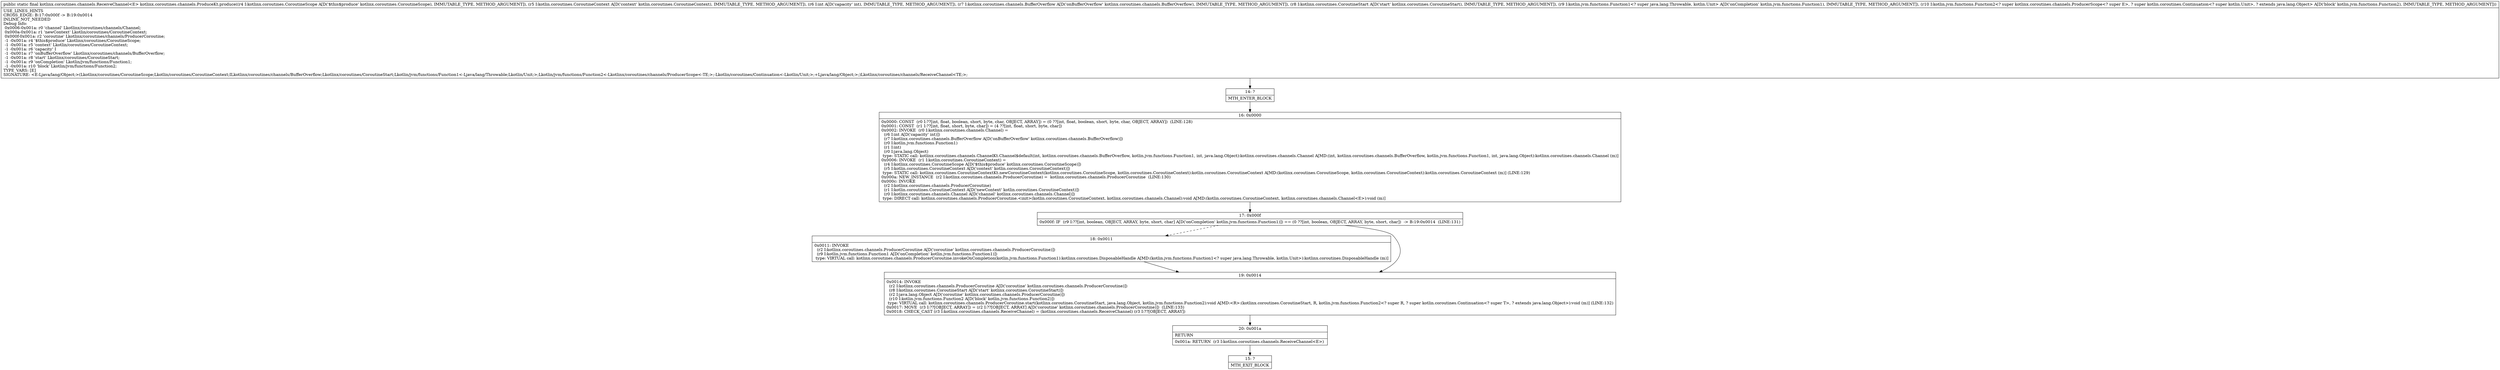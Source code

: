 digraph "CFG forkotlinx.coroutines.channels.ProduceKt.produce(Lkotlinx\/coroutines\/CoroutineScope;Lkotlin\/coroutines\/CoroutineContext;ILkotlinx\/coroutines\/channels\/BufferOverflow;Lkotlinx\/coroutines\/CoroutineStart;Lkotlin\/jvm\/functions\/Function1;Lkotlin\/jvm\/functions\/Function2;)Lkotlinx\/coroutines\/channels\/ReceiveChannel;" {
Node_14 [shape=record,label="{14\:\ ?|MTH_ENTER_BLOCK\l}"];
Node_16 [shape=record,label="{16\:\ 0x0000|0x0000: CONST  (r0 I:??[int, float, boolean, short, byte, char, OBJECT, ARRAY]) = (0 ??[int, float, boolean, short, byte, char, OBJECT, ARRAY])  (LINE:128)\l0x0001: CONST  (r1 I:??[int, float, short, byte, char]) = (4 ??[int, float, short, byte, char]) \l0x0002: INVOKE  (r0 I:kotlinx.coroutines.channels.Channel) = \l  (r6 I:int A[D('capacity' int)])\l  (r7 I:kotlinx.coroutines.channels.BufferOverflow A[D('onBufferOverflow' kotlinx.coroutines.channels.BufferOverflow)])\l  (r0 I:kotlin.jvm.functions.Function1)\l  (r1 I:int)\l  (r0 I:java.lang.Object)\l type: STATIC call: kotlinx.coroutines.channels.ChannelKt.Channel$default(int, kotlinx.coroutines.channels.BufferOverflow, kotlin.jvm.functions.Function1, int, java.lang.Object):kotlinx.coroutines.channels.Channel A[MD:(int, kotlinx.coroutines.channels.BufferOverflow, kotlin.jvm.functions.Function1, int, java.lang.Object):kotlinx.coroutines.channels.Channel (m)]\l0x0006: INVOKE  (r1 I:kotlin.coroutines.CoroutineContext) = \l  (r4 I:kotlinx.coroutines.CoroutineScope A[D('$this$produce' kotlinx.coroutines.CoroutineScope)])\l  (r5 I:kotlin.coroutines.CoroutineContext A[D('context' kotlin.coroutines.CoroutineContext)])\l type: STATIC call: kotlinx.coroutines.CoroutineContextKt.newCoroutineContext(kotlinx.coroutines.CoroutineScope, kotlin.coroutines.CoroutineContext):kotlin.coroutines.CoroutineContext A[MD:(kotlinx.coroutines.CoroutineScope, kotlin.coroutines.CoroutineContext):kotlin.coroutines.CoroutineContext (m)] (LINE:129)\l0x000a: NEW_INSTANCE  (r2 I:kotlinx.coroutines.channels.ProducerCoroutine) =  kotlinx.coroutines.channels.ProducerCoroutine  (LINE:130)\l0x000c: INVOKE  \l  (r2 I:kotlinx.coroutines.channels.ProducerCoroutine)\l  (r1 I:kotlin.coroutines.CoroutineContext A[D('newContext' kotlin.coroutines.CoroutineContext)])\l  (r0 I:kotlinx.coroutines.channels.Channel A[D('channel' kotlinx.coroutines.channels.Channel)])\l type: DIRECT call: kotlinx.coroutines.channels.ProducerCoroutine.\<init\>(kotlin.coroutines.CoroutineContext, kotlinx.coroutines.channels.Channel):void A[MD:(kotlin.coroutines.CoroutineContext, kotlinx.coroutines.channels.Channel\<E\>):void (m)]\l}"];
Node_17 [shape=record,label="{17\:\ 0x000f|0x000f: IF  (r9 I:??[int, boolean, OBJECT, ARRAY, byte, short, char] A[D('onCompletion' kotlin.jvm.functions.Function1)]) == (0 ??[int, boolean, OBJECT, ARRAY, byte, short, char])  \-\> B:19:0x0014  (LINE:131)\l}"];
Node_18 [shape=record,label="{18\:\ 0x0011|0x0011: INVOKE  \l  (r2 I:kotlinx.coroutines.channels.ProducerCoroutine A[D('coroutine' kotlinx.coroutines.channels.ProducerCoroutine)])\l  (r9 I:kotlin.jvm.functions.Function1 A[D('onCompletion' kotlin.jvm.functions.Function1)])\l type: VIRTUAL call: kotlinx.coroutines.channels.ProducerCoroutine.invokeOnCompletion(kotlin.jvm.functions.Function1):kotlinx.coroutines.DisposableHandle A[MD:(kotlin.jvm.functions.Function1\<? super java.lang.Throwable, kotlin.Unit\>):kotlinx.coroutines.DisposableHandle (m)]\l}"];
Node_19 [shape=record,label="{19\:\ 0x0014|0x0014: INVOKE  \l  (r2 I:kotlinx.coroutines.channels.ProducerCoroutine A[D('coroutine' kotlinx.coroutines.channels.ProducerCoroutine)])\l  (r8 I:kotlinx.coroutines.CoroutineStart A[D('start' kotlinx.coroutines.CoroutineStart)])\l  (r2 I:java.lang.Object A[D('coroutine' kotlinx.coroutines.channels.ProducerCoroutine)])\l  (r10 I:kotlin.jvm.functions.Function2 A[D('block' kotlin.jvm.functions.Function2)])\l type: VIRTUAL call: kotlinx.coroutines.channels.ProducerCoroutine.start(kotlinx.coroutines.CoroutineStart, java.lang.Object, kotlin.jvm.functions.Function2):void A[MD:\<R\>:(kotlinx.coroutines.CoroutineStart, R, kotlin.jvm.functions.Function2\<? super R, ? super kotlin.coroutines.Continuation\<? super T\>, ? extends java.lang.Object\>):void (m)] (LINE:132)\l0x0017: MOVE  (r3 I:??[OBJECT, ARRAY]) = (r2 I:??[OBJECT, ARRAY] A[D('coroutine' kotlinx.coroutines.channels.ProducerCoroutine)])  (LINE:133)\l0x0018: CHECK_CAST (r3 I:kotlinx.coroutines.channels.ReceiveChannel) = (kotlinx.coroutines.channels.ReceiveChannel) (r3 I:??[OBJECT, ARRAY]) \l}"];
Node_20 [shape=record,label="{20\:\ 0x001a|RETURN\l|0x001a: RETURN  (r3 I:kotlinx.coroutines.channels.ReceiveChannel\<E\>) \l}"];
Node_15 [shape=record,label="{15\:\ ?|MTH_EXIT_BLOCK\l}"];
MethodNode[shape=record,label="{public static final kotlinx.coroutines.channels.ReceiveChannel\<E\> kotlinx.coroutines.channels.ProduceKt.produce((r4 I:kotlinx.coroutines.CoroutineScope A[D('$this$produce' kotlinx.coroutines.CoroutineScope), IMMUTABLE_TYPE, METHOD_ARGUMENT]), (r5 I:kotlin.coroutines.CoroutineContext A[D('context' kotlin.coroutines.CoroutineContext), IMMUTABLE_TYPE, METHOD_ARGUMENT]), (r6 I:int A[D('capacity' int), IMMUTABLE_TYPE, METHOD_ARGUMENT]), (r7 I:kotlinx.coroutines.channels.BufferOverflow A[D('onBufferOverflow' kotlinx.coroutines.channels.BufferOverflow), IMMUTABLE_TYPE, METHOD_ARGUMENT]), (r8 I:kotlinx.coroutines.CoroutineStart A[D('start' kotlinx.coroutines.CoroutineStart), IMMUTABLE_TYPE, METHOD_ARGUMENT]), (r9 I:kotlin.jvm.functions.Function1\<? super java.lang.Throwable, kotlin.Unit\> A[D('onCompletion' kotlin.jvm.functions.Function1), IMMUTABLE_TYPE, METHOD_ARGUMENT]), (r10 I:kotlin.jvm.functions.Function2\<? super kotlinx.coroutines.channels.ProducerScope\<? super E\>, ? super kotlin.coroutines.Continuation\<? super kotlin.Unit\>, ? extends java.lang.Object\> A[D('block' kotlin.jvm.functions.Function2), IMMUTABLE_TYPE, METHOD_ARGUMENT]))  | USE_LINES_HINTS\lCROSS_EDGE: B:17:0x000f \-\> B:19:0x0014\lINLINE_NOT_NEEDED\lDebug Info:\l  0x0006\-0x001a: r0 'channel' Lkotlinx\/coroutines\/channels\/Channel;\l  0x000a\-0x001a: r1 'newContext' Lkotlin\/coroutines\/CoroutineContext;\l  0x000f\-0x001a: r2 'coroutine' Lkotlinx\/coroutines\/channels\/ProducerCoroutine;\l  \-1 \-0x001a: r4 '$this$produce' Lkotlinx\/coroutines\/CoroutineScope;\l  \-1 \-0x001a: r5 'context' Lkotlin\/coroutines\/CoroutineContext;\l  \-1 \-0x001a: r6 'capacity' I\l  \-1 \-0x001a: r7 'onBufferOverflow' Lkotlinx\/coroutines\/channels\/BufferOverflow;\l  \-1 \-0x001a: r8 'start' Lkotlinx\/coroutines\/CoroutineStart;\l  \-1 \-0x001a: r9 'onCompletion' Lkotlin\/jvm\/functions\/Function1;\l  \-1 \-0x001a: r10 'block' Lkotlin\/jvm\/functions\/Function2;\lTYPE_VARS: [E]\lSIGNATURE: \<E:Ljava\/lang\/Object;\>(Lkotlinx\/coroutines\/CoroutineScope;Lkotlin\/coroutines\/CoroutineContext;ILkotlinx\/coroutines\/channels\/BufferOverflow;Lkotlinx\/coroutines\/CoroutineStart;Lkotlin\/jvm\/functions\/Function1\<\-Ljava\/lang\/Throwable;Lkotlin\/Unit;\>;Lkotlin\/jvm\/functions\/Function2\<\-Lkotlinx\/coroutines\/channels\/ProducerScope\<\-TE;\>;\-Lkotlin\/coroutines\/Continuation\<\-Lkotlin\/Unit;\>;+Ljava\/lang\/Object;\>;)Lkotlinx\/coroutines\/channels\/ReceiveChannel\<TE;\>;\l}"];
MethodNode -> Node_14;Node_14 -> Node_16;
Node_16 -> Node_17;
Node_17 -> Node_18[style=dashed];
Node_17 -> Node_19;
Node_18 -> Node_19;
Node_19 -> Node_20;
Node_20 -> Node_15;
}

